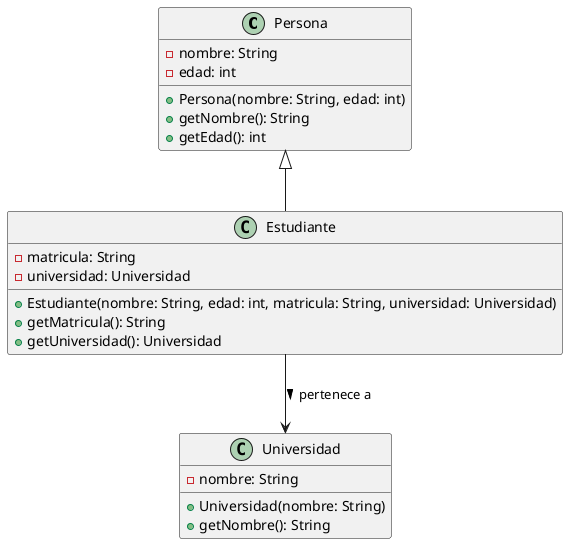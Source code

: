 @startuml
class Persona {
    - nombre: String
    - edad: int
    + Persona(nombre: String, edad: int)
    + getNombre(): String
    + getEdad(): int
}

class Estudiante {
    - matricula: String
    - universidad: Universidad
    + Estudiante(nombre: String, edad: int, matricula: String, universidad: Universidad)
    + getMatricula(): String
    + getUniversidad(): Universidad
}

class Universidad {
    - nombre: String
    + Universidad(nombre: String)
    + getNombre(): String
}

Persona <|-- Estudiante
Estudiante --> Universidad : pertenece a >
@enduml
